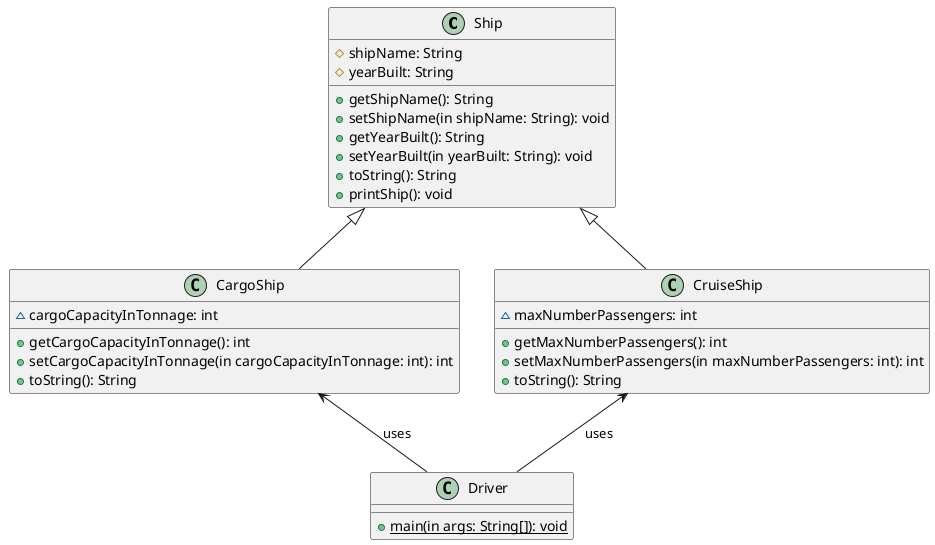 @startuml
'https://plantuml.com/class-diagram

class Ship {
# shipName: String
# yearBuilt: String

+ getShipName(): String
+ setShipName(in shipName: String): void
+ getYearBuilt(): String
+ setYearBuilt(in yearBuilt: String): void
+ toString(): String
+ printShip(): void
}


class CargoShip {
~ cargoCapacityInTonnage: int

+ getCargoCapacityInTonnage(): int
+ setCargoCapacityInTonnage(in cargoCapacityInTonnage: int): int
+ toString(): String
}

class CruiseShip {
~ maxNumberPassengers: int

+ getMaxNumberPassengers(): int
+ setMaxNumberPassengers(in maxNumberPassengers: int): int
+ toString(): String
}

Ship <|-- CargoShip
Ship <|-- CruiseShip


class Driver {
+ {static} main(in args: String[]): void
}

CargoShip <-- Driver : uses
CruiseShip <-- Driver: uses

@enduml